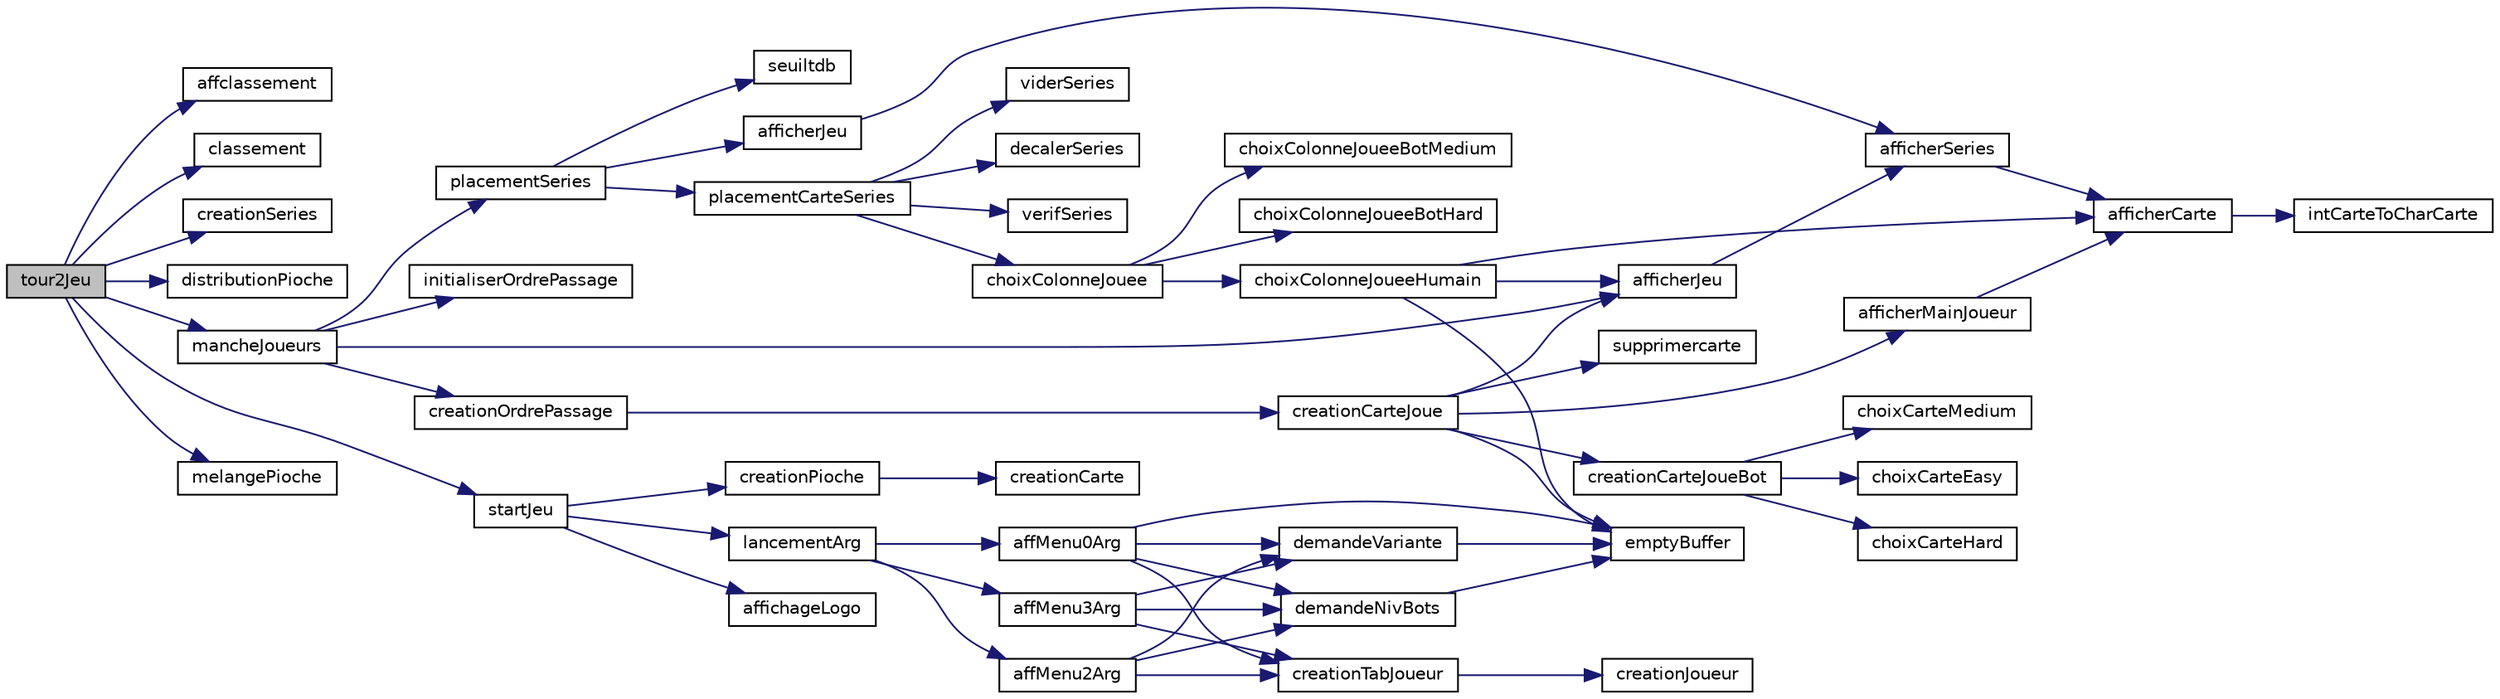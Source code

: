 digraph "tour2Jeu"
{
 // INTERACTIVE_SVG=YES
 // LATEX_PDF_SIZE
  edge [fontname="Helvetica",fontsize="10",labelfontname="Helvetica",labelfontsize="10"];
  node [fontname="Helvetica",fontsize="10",shape=record];
  rankdir="LR";
  Node1 [label="tour2Jeu",height=0.2,width=0.4,color="black", fillcolor="grey75", style="filled", fontcolor="black",tooltip=": Lance le jeu et fait une boucle tant que le jeu n'est pas fini"];
  Node1 -> Node2 [color="midnightblue",fontsize="10",style="solid",fontname="Helvetica"];
  Node2 [label="affclassement",height=0.2,width=0.4,color="black", fillcolor="white", style="filled",URL="$adrien_8c.html#a88a2a5bfc00e948184c0b836af229827",tooltip=" "];
  Node1 -> Node3 [color="midnightblue",fontsize="10",style="solid",fontname="Helvetica"];
  Node3 [label="classement",height=0.2,width=0.4,color="black", fillcolor="white", style="filled",URL="$adrien_8c.html#aec5883faff26a6c965946140d9e24c7c",tooltip=" "];
  Node1 -> Node4 [color="midnightblue",fontsize="10",style="solid",fontname="Helvetica"];
  Node4 [label="creationSeries",height=0.2,width=0.4,color="black", fillcolor="white", style="filled",URL="$nathan_8c.html#ac353b46dd7a9b7306a9fa97aa4f5e809",tooltip=" "];
  Node1 -> Node5 [color="midnightblue",fontsize="10",style="solid",fontname="Helvetica"];
  Node5 [label="distributionPioche",height=0.2,width=0.4,color="black", fillcolor="white", style="filled",URL="$paul_8c.html#a9fa6ad244c210df5965d358127781109",tooltip=": Distribue la pioche contenu dans la structure Jeu dans les mains des joueurs"];
  Node1 -> Node6 [color="midnightblue",fontsize="10",style="solid",fontname="Helvetica"];
  Node6 [label="mancheJoueurs",height=0.2,width=0.4,color="black", fillcolor="white", style="filled",URL="$paul_8c.html#aafc3c4b5272c83bfd800c4c647debf17",tooltip=": Lance une manche de 10 tours tant que personne atteint le seuil de tête de boeuf"];
  Node6 -> Node7 [color="midnightblue",fontsize="10",style="solid",fontname="Helvetica"];
  Node7 [label="afficherJeu",height=0.2,width=0.4,color="black", fillcolor="white", style="filled",URL="$paul_8c.html#a73d69aef91087fb2218cbc0745aae535",tooltip=": Permet d'afficher tout le Jeu"];
  Node7 -> Node8 [color="midnightblue",fontsize="10",style="solid",fontname="Helvetica"];
  Node8 [label="afficherSeries",height=0.2,width=0.4,color="black", fillcolor="white", style="filled",URL="$nathan_8c.html#aa664cede938545e897f49e9b1a9f06e3",tooltip=" "];
  Node8 -> Node9 [color="midnightblue",fontsize="10",style="solid",fontname="Helvetica"];
  Node9 [label="afficherCarte",height=0.2,width=0.4,color="black", fillcolor="white", style="filled",URL="$adrien_8h.html#a8e1b9e2fe2861f615655db0297bae676",tooltip=": demande à l'utilisateur le niveau des bots"];
  Node9 -> Node10 [color="midnightblue",fontsize="10",style="solid",fontname="Helvetica"];
  Node10 [label="intCarteToCharCarte",height=0.2,width=0.4,color="black", fillcolor="white", style="filled",URL="$etienne_8h.html#aaafffa208510d93f7593d9420bad974e",tooltip=": Permet de renvoyer un char \"  1 \" ou \" 10\" selon le int envoyé"];
  Node6 -> Node11 [color="midnightblue",fontsize="10",style="solid",fontname="Helvetica"];
  Node11 [label="creationOrdrePassage",height=0.2,width=0.4,color="black", fillcolor="white", style="filled",URL="$paul_8c.html#aff378f4aefd1cab6793ed7c4e0d2b81f",tooltip=": Permet selon la création d'un tableau de joueur OrdrePassage selon sa carte jouée"];
  Node11 -> Node12 [color="midnightblue",fontsize="10",style="solid",fontname="Helvetica"];
  Node12 [label="creationCarteJoue",height=0.2,width=0.4,color="black", fillcolor="white", style="filled",URL="$paul_8c.html#a6e4331abce43c1b9a445b40f7a176d60",tooltip=": Permet selon le type(bot/humain) de joueur d'attribuer une carte Jouée"];
  Node12 -> Node7 [color="midnightblue",fontsize="10",style="solid",fontname="Helvetica"];
  Node12 -> Node13 [color="midnightblue",fontsize="10",style="solid",fontname="Helvetica"];
  Node13 [label="afficherMainJoueur",height=0.2,width=0.4,color="black", fillcolor="white", style="filled",URL="$adrien_8c.html#ae3df89922f48698b8a6c979aa7384d23",tooltip=": Permet d'afficher la main du joueur"];
  Node13 -> Node9 [color="midnightblue",fontsize="10",style="solid",fontname="Helvetica"];
  Node12 -> Node14 [color="midnightblue",fontsize="10",style="solid",fontname="Helvetica"];
  Node14 [label="creationCarteJoueBot",height=0.2,width=0.4,color="black", fillcolor="white", style="filled",URL="$paul_8c.html#a3e1d65a0db2c1d0f40b988e5f4149bed",tooltip=": Choisit la carte à jouer du Bot selon la difficulté"];
  Node14 -> Node15 [color="midnightblue",fontsize="10",style="solid",fontname="Helvetica"];
  Node15 [label="choixCarteEasy",height=0.2,width=0.4,color="black", fillcolor="white", style="filled",URL="$paul_8c.html#af3f66e6eb3572d5d2f69b18131c58db2",tooltip=":Choisit une carte aléatoire dans la main d'un bot"];
  Node14 -> Node16 [color="midnightblue",fontsize="10",style="solid",fontname="Helvetica"];
  Node16 [label="choixCarteHard",height=0.2,width=0.4,color="black", fillcolor="white", style="filled",URL="$paul_8c.html#a3832a525788fa256dca9cebe130b61f2",tooltip=" "];
  Node14 -> Node17 [color="midnightblue",fontsize="10",style="solid",fontname="Helvetica"];
  Node17 [label="choixCarteMedium",height=0.2,width=0.4,color="black", fillcolor="white", style="filled",URL="$paul_8c.html#ae2fbb8a907843aadb4686603513a6f59",tooltip=": Choisit une carte dans la main du Bot avec l'écart supérieur le plus faible par rapport aux séries"];
  Node12 -> Node18 [color="midnightblue",fontsize="10",style="solid",fontname="Helvetica"];
  Node18 [label="emptyBuffer",height=0.2,width=0.4,color="black", fillcolor="white", style="filled",URL="$etienne_8c.html#ae1793ab69ec199b96bae50c64468377b",tooltip=": vide le buffer après une saisie"];
  Node12 -> Node19 [color="midnightblue",fontsize="10",style="solid",fontname="Helvetica"];
  Node19 [label="supprimercarte",height=0.2,width=0.4,color="black", fillcolor="white", style="filled",URL="$adrien_8c.html#ae7c99aa852ba7abe463a490576a9f9b1",tooltip=" "];
  Node6 -> Node20 [color="midnightblue",fontsize="10",style="solid",fontname="Helvetica"];
  Node20 [label="initialiserOrdrePassage",height=0.2,width=0.4,color="black", fillcolor="white", style="filled",URL="$paul_8c.html#abd52540516d15e2cc2927ab115509658",tooltip=": Permet d'initialiser un tableau de joueur OrdrePassage"];
  Node6 -> Node21 [color="midnightblue",fontsize="10",style="solid",fontname="Helvetica"];
  Node21 [label="placementSeries",height=0.2,width=0.4,color="black", fillcolor="white", style="filled",URL="$adrien_8c.html#ac9b1f21935d93846fec6a5e4c3df025b",tooltip=": La procédure récupère l'écart supérieu le plus petit et si la carte jouée est inférieure aux séries"];
  Node21 -> Node22 [color="midnightblue",fontsize="10",style="solid",fontname="Helvetica"];
  Node22 [label="afficherJeu",height=0.2,width=0.4,color="black", fillcolor="white", style="filled",URL="$nathan_8h.html#ad8ae09f714faa41165f30307ae3c7cae",tooltip=": Permet d'afficher tout le Jeu"];
  Node22 -> Node8 [color="midnightblue",fontsize="10",style="solid",fontname="Helvetica"];
  Node21 -> Node23 [color="midnightblue",fontsize="10",style="solid",fontname="Helvetica"];
  Node23 [label="placementCarteSeries",height=0.2,width=0.4,color="black", fillcolor="white", style="filled",URL="$paul_8c.html#affe4632aaedf3a884546d531c9b8af50",tooltip=": Permet de placer la carte selon les séries"];
  Node23 -> Node24 [color="midnightblue",fontsize="10",style="solid",fontname="Helvetica"];
  Node24 [label="choixColonneJouee",height=0.2,width=0.4,color="black", fillcolor="white", style="filled",URL="$paul_8c.html#a0399f7d61a0eb8a0375456b9e0c84e08",tooltip=": Permet de choisir la colonne selon le type du joueur (humain/bot)"];
  Node24 -> Node25 [color="midnightblue",fontsize="10",style="solid",fontname="Helvetica"];
  Node25 [label="choixColonneJoueeBotHard",height=0.2,width=0.4,color="black", fillcolor="white", style="filled",URL="$paul_8c.html#a1a974eb68657a382e0565490bea2a46d",tooltip=": Permet de choisir la colonne pour le Bot de difficulté hard"];
  Node24 -> Node26 [color="midnightblue",fontsize="10",style="solid",fontname="Helvetica"];
  Node26 [label="choixColonneJoueeBotMedium",height=0.2,width=0.4,color="black", fillcolor="white", style="filled",URL="$paul_8c.html#a0f57123835673ad1492d4057a1f49840",tooltip=": Permet de choisir la colonne pour le Bot de difficulté Medium"];
  Node24 -> Node27 [color="midnightblue",fontsize="10",style="solid",fontname="Helvetica"];
  Node27 [label="choixColonneJoueeHumain",height=0.2,width=0.4,color="black", fillcolor="white", style="filled",URL="$paul_8c.html#adbe454c3f60f9360493e35fdcc1b4400",tooltip=": Permet de choisir la colonne de l'humain"];
  Node27 -> Node9 [color="midnightblue",fontsize="10",style="solid",fontname="Helvetica"];
  Node27 -> Node7 [color="midnightblue",fontsize="10",style="solid",fontname="Helvetica"];
  Node27 -> Node18 [color="midnightblue",fontsize="10",style="solid",fontname="Helvetica"];
  Node23 -> Node28 [color="midnightblue",fontsize="10",style="solid",fontname="Helvetica"];
  Node28 [label="decalerSeries",height=0.2,width=0.4,color="black", fillcolor="white", style="filled",URL="$paul_8c.html#ac293ca501d9cdd17882fa24a2d411404",tooltip=": Permet de placer une carte en haut d'une colonne tout en décalant les autres cartes vers le bas"];
  Node23 -> Node29 [color="midnightblue",fontsize="10",style="solid",fontname="Helvetica"];
  Node29 [label="verifSeries",height=0.2,width=0.4,color="black", fillcolor="white", style="filled",URL="$paul_8c.html#a4a6b4d3ce1e14ebfa0660ba1d6d19a54",tooltip=": Permet de savoir si la colonne est pleine ou non"];
  Node23 -> Node30 [color="midnightblue",fontsize="10",style="solid",fontname="Helvetica"];
  Node30 [label="viderSeries",height=0.2,width=0.4,color="black", fillcolor="white", style="filled",URL="$paul_8c.html#ad55a95a47f655e0a60109f5c14229761",tooltip=": Vide la colonne de la série où le Joueur vient placer sa carte inférieur ou 6è carte supérieur et p..."];
  Node21 -> Node31 [color="midnightblue",fontsize="10",style="solid",fontname="Helvetica"];
  Node31 [label="seuiltdb",height=0.2,width=0.4,color="black", fillcolor="white", style="filled",URL="$adrien_8c.html#a87853adfb363f41b3087b82cd731ba76",tooltip=" "];
  Node1 -> Node32 [color="midnightblue",fontsize="10",style="solid",fontname="Helvetica"];
  Node32 [label="melangePioche",height=0.2,width=0.4,color="black", fillcolor="white", style="filled",URL="$paul_8c.html#aa6c8f9c819ed29bf2524a21b1216508a",tooltip=": Mélange la pioche contenu dans la structure Jeu"];
  Node1 -> Node33 [color="midnightblue",fontsize="10",style="solid",fontname="Helvetica"];
  Node33 [label="startJeu",height=0.2,width=0.4,color="black", fillcolor="white", style="filled",URL="$paul_8c.html#aa6907d9a4dfdf2849cd992c0d29d1e36",tooltip=": Lance le jeu avec les arguments données par le joueur"];
  Node33 -> Node34 [color="midnightblue",fontsize="10",style="solid",fontname="Helvetica"];
  Node34 [label="affichageLogo",height=0.2,width=0.4,color="black", fillcolor="white", style="filled",URL="$etienne_8c.html#a4b87905d373820e7b26d839feaa3492b",tooltip=": demande à l'utilisateur le niveau des bots"];
  Node33 -> Node35 [color="midnightblue",fontsize="10",style="solid",fontname="Helvetica"];
  Node35 [label="creationPioche",height=0.2,width=0.4,color="black", fillcolor="white", style="filled",URL="$adrien_8c.html#a174bf5fa661a2272349b29040a4dd906",tooltip=" "];
  Node35 -> Node36 [color="midnightblue",fontsize="10",style="solid",fontname="Helvetica"];
  Node36 [label="creationCarte",height=0.2,width=0.4,color="black", fillcolor="white", style="filled",URL="$adrien_8c.html#a3c1345f63103a08dbae9fd903e15eb95",tooltip=" "];
  Node33 -> Node37 [color="midnightblue",fontsize="10",style="solid",fontname="Helvetica"];
  Node37 [label="lancementArg",height=0.2,width=0.4,color="black", fillcolor="white", style="filled",URL="$etienne_8c.html#a317970f049c6f2e6b462f99649c76b60",tooltip=": demande à l'utilisateur le niveau des bots"];
  Node37 -> Node38 [color="midnightblue",fontsize="10",style="solid",fontname="Helvetica"];
  Node38 [label="affMenu0Arg",height=0.2,width=0.4,color="black", fillcolor="white", style="filled",URL="$etienne_8c.html#add191c234e4761402a10fc37c780a0dc",tooltip=": demande à l'utilisateur le niveau des bots"];
  Node38 -> Node39 [color="midnightblue",fontsize="10",style="solid",fontname="Helvetica"];
  Node39 [label="creationTabJoueur",height=0.2,width=0.4,color="black", fillcolor="white", style="filled",URL="$etienne_8c.html#a5706cf4d64afcdc6465a359cad4165c5",tooltip=": demande à l'utilisateur le niveau des bots"];
  Node39 -> Node40 [color="midnightblue",fontsize="10",style="solid",fontname="Helvetica"];
  Node40 [label="creationJoueur",height=0.2,width=0.4,color="black", fillcolor="white", style="filled",URL="$nathan_8c.html#a881e21bf9def4c848ed2c4af627429b0",tooltip=" "];
  Node38 -> Node41 [color="midnightblue",fontsize="10",style="solid",fontname="Helvetica"];
  Node41 [label="demandeNivBots",height=0.2,width=0.4,color="black", fillcolor="white", style="filled",URL="$etienne_8c.html#a865bb6392ac7abecabea1695f8d20558",tooltip=": demande à l'utilisateur le niveau des bots"];
  Node41 -> Node18 [color="midnightblue",fontsize="10",style="solid",fontname="Helvetica"];
  Node38 -> Node42 [color="midnightblue",fontsize="10",style="solid",fontname="Helvetica"];
  Node42 [label="demandeVariante",height=0.2,width=0.4,color="black", fillcolor="white", style="filled",URL="$etienne_8c.html#a2bb77f3e8224bc57abc5296dcbd18b2e",tooltip=": demande à l'utilisateur le mode de jeu souhaité"];
  Node42 -> Node18 [color="midnightblue",fontsize="10",style="solid",fontname="Helvetica"];
  Node38 -> Node18 [color="midnightblue",fontsize="10",style="solid",fontname="Helvetica"];
  Node37 -> Node43 [color="midnightblue",fontsize="10",style="solid",fontname="Helvetica"];
  Node43 [label="affMenu2Arg",height=0.2,width=0.4,color="black", fillcolor="white", style="filled",URL="$etienne_8c.html#a916fd519f8a566d0aadc4244c72dbb8f",tooltip=": demande à l'utilisateur le niveau des bots"];
  Node43 -> Node39 [color="midnightblue",fontsize="10",style="solid",fontname="Helvetica"];
  Node43 -> Node41 [color="midnightblue",fontsize="10",style="solid",fontname="Helvetica"];
  Node43 -> Node42 [color="midnightblue",fontsize="10",style="solid",fontname="Helvetica"];
  Node37 -> Node44 [color="midnightblue",fontsize="10",style="solid",fontname="Helvetica"];
  Node44 [label="affMenu3Arg",height=0.2,width=0.4,color="black", fillcolor="white", style="filled",URL="$etienne_8c.html#ad4da5cc4733ebd4b260a7e09c06c7fad",tooltip=": demande à l'utilisateur le niveau des bots"];
  Node44 -> Node39 [color="midnightblue",fontsize="10",style="solid",fontname="Helvetica"];
  Node44 -> Node41 [color="midnightblue",fontsize="10",style="solid",fontname="Helvetica"];
  Node44 -> Node42 [color="midnightblue",fontsize="10",style="solid",fontname="Helvetica"];
}
